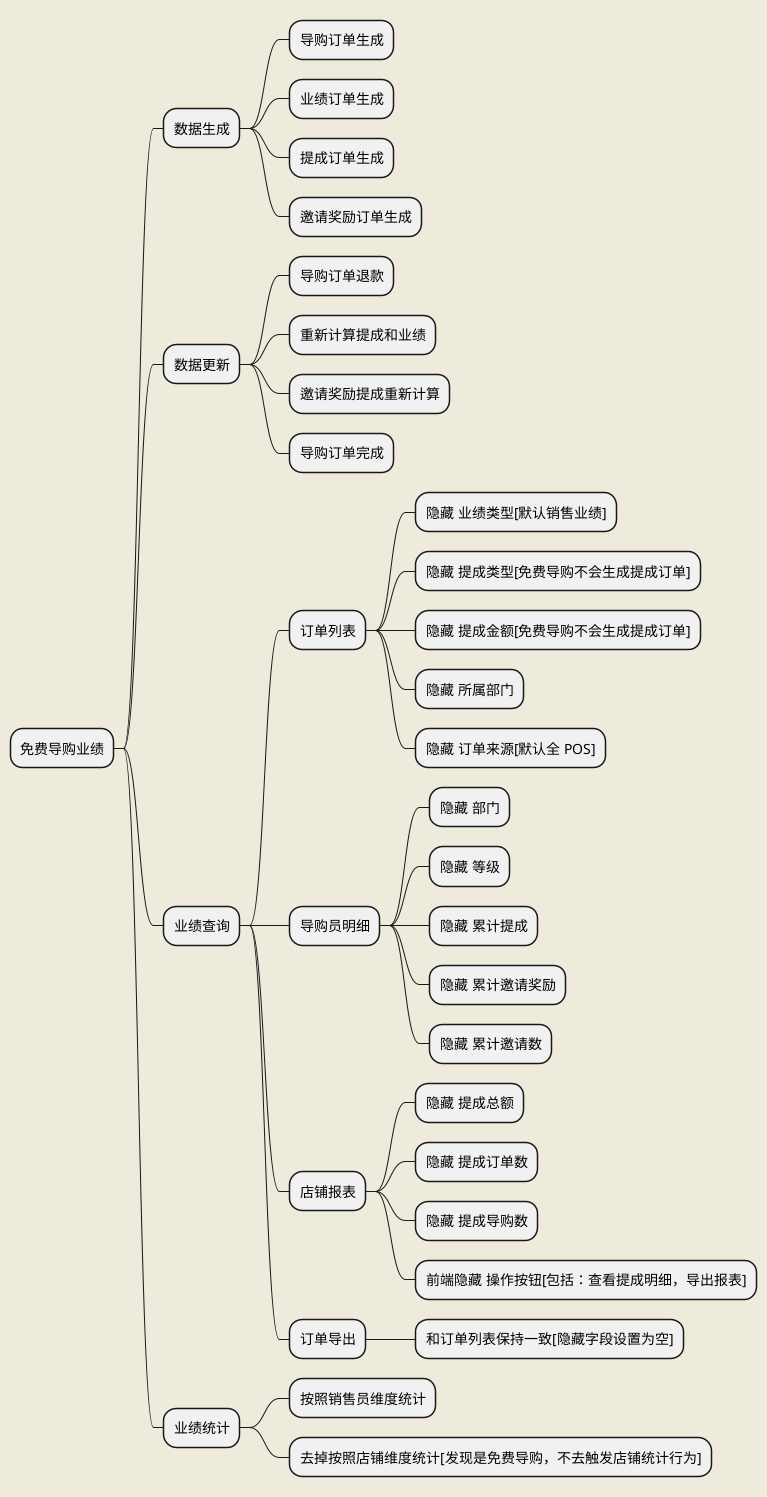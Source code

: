 @startmindmap

skinparam backgroundColor #EEEBDC

skinparam sequence {
    LifeLineBackgroundColor grey
}


* 免费导购业绩

** 数据生成
*** 导购订单生成
*** 业绩订单生成
*** 提成订单生成
*** 邀请奖励订单生成

** 数据更新
*** 导购订单退款
*** 重新计算提成和业绩
*** 邀请奖励提成重新计算
*** 导购订单完成

** 业绩查询

*** 订单列表
**** 隐藏 业绩类型[默认销售业绩]
**** 隐藏 提成类型[免费导购不会生成提成订单]
**** 隐藏 提成金额[免费导购不会生成提成订单]
**** 隐藏 所属部门
**** 隐藏 订单来源[默认全 POS]

*** 导购员明细
**** 隐藏 部门
**** 隐藏 等级
**** 隐藏 累计提成
**** 隐藏 累计邀请奖励
**** 隐藏 累计邀请数

*** 店铺报表
**** 隐藏 提成总额
**** 隐藏 提成订单数
**** 隐藏 提成导购数
**** 前端隐藏 操作按钮[包括：查看提成明细，导出报表]

*** 订单导出
**** 和订单列表保持一致[隐藏字段设置为空]


** 业绩统计
*** 按照销售员维度统计
*** 去掉按照店铺维度统计[发现是免费导购，不去触发店铺统计行为]


@endmindmap